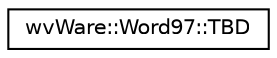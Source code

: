 digraph "类继承关系图"
{
  edge [fontname="Helvetica",fontsize="10",labelfontname="Helvetica",labelfontsize="10"];
  node [fontname="Helvetica",fontsize="10",shape=record];
  rankdir="LR";
  Node0 [label="wvWare::Word97::TBD",height=0.2,width=0.4,color="black", fillcolor="white", style="filled",URL="$structwv_ware_1_1_word97_1_1_t_b_d.html"];
}
